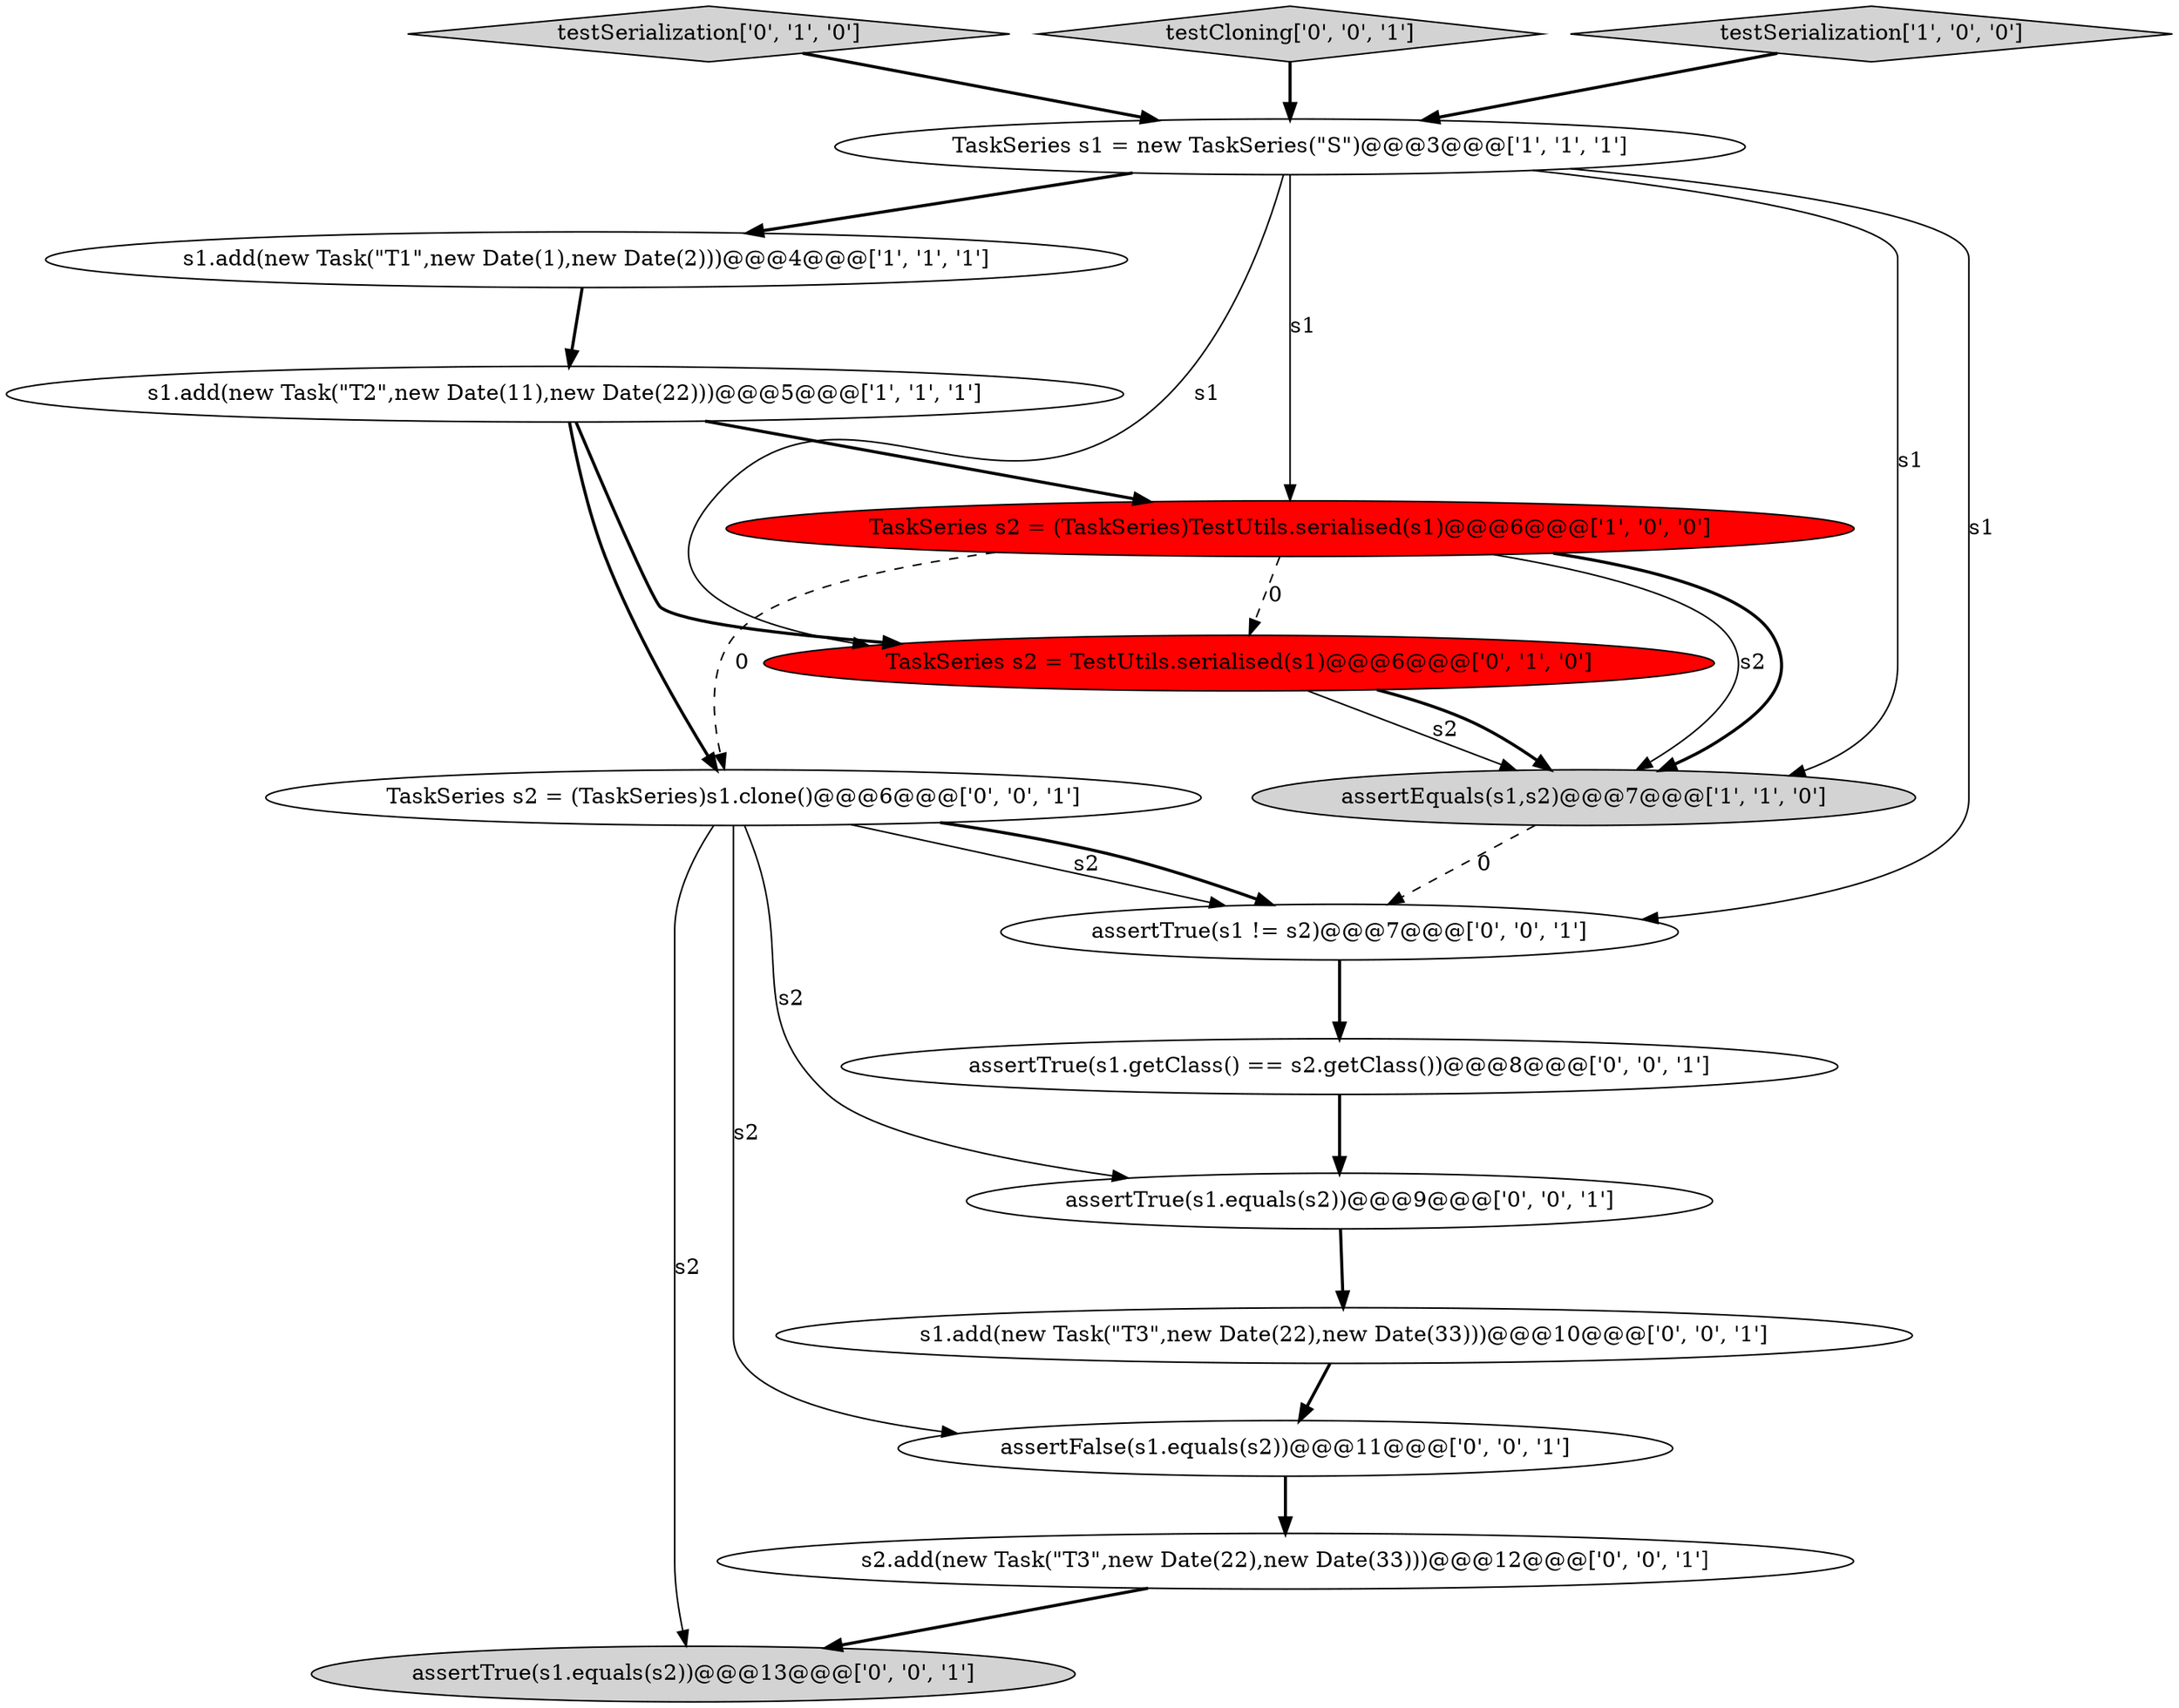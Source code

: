 digraph {
12 [style = filled, label = "assertTrue(s1.equals(s2))@@@13@@@['0', '0', '1']", fillcolor = lightgray, shape = ellipse image = "AAA0AAABBB3BBB"];
16 [style = filled, label = "s2.add(new Task(\"T3\",new Date(22),new Date(33)))@@@12@@@['0', '0', '1']", fillcolor = white, shape = ellipse image = "AAA0AAABBB3BBB"];
1 [style = filled, label = "TaskSeries s2 = (TaskSeries)TestUtils.serialised(s1)@@@6@@@['1', '0', '0']", fillcolor = red, shape = ellipse image = "AAA1AAABBB1BBB"];
7 [style = filled, label = "testSerialization['0', '1', '0']", fillcolor = lightgray, shape = diamond image = "AAA0AAABBB2BBB"];
13 [style = filled, label = "s1.add(new Task(\"T3\",new Date(22),new Date(33)))@@@10@@@['0', '0', '1']", fillcolor = white, shape = ellipse image = "AAA0AAABBB3BBB"];
14 [style = filled, label = "assertFalse(s1.equals(s2))@@@11@@@['0', '0', '1']", fillcolor = white, shape = ellipse image = "AAA0AAABBB3BBB"];
10 [style = filled, label = "assertTrue(s1.equals(s2))@@@9@@@['0', '0', '1']", fillcolor = white, shape = ellipse image = "AAA0AAABBB3BBB"];
9 [style = filled, label = "assertTrue(s1 != s2)@@@7@@@['0', '0', '1']", fillcolor = white, shape = ellipse image = "AAA0AAABBB3BBB"];
11 [style = filled, label = "TaskSeries s2 = (TaskSeries)s1.clone()@@@6@@@['0', '0', '1']", fillcolor = white, shape = ellipse image = "AAA0AAABBB3BBB"];
3 [style = filled, label = "s1.add(new Task(\"T1\",new Date(1),new Date(2)))@@@4@@@['1', '1', '1']", fillcolor = white, shape = ellipse image = "AAA0AAABBB1BBB"];
15 [style = filled, label = "testCloning['0', '0', '1']", fillcolor = lightgray, shape = diamond image = "AAA0AAABBB3BBB"];
4 [style = filled, label = "testSerialization['1', '0', '0']", fillcolor = lightgray, shape = diamond image = "AAA0AAABBB1BBB"];
8 [style = filled, label = "assertTrue(s1.getClass() == s2.getClass())@@@8@@@['0', '0', '1']", fillcolor = white, shape = ellipse image = "AAA0AAABBB3BBB"];
5 [style = filled, label = "s1.add(new Task(\"T2\",new Date(11),new Date(22)))@@@5@@@['1', '1', '1']", fillcolor = white, shape = ellipse image = "AAA0AAABBB1BBB"];
0 [style = filled, label = "TaskSeries s1 = new TaskSeries(\"S\")@@@3@@@['1', '1', '1']", fillcolor = white, shape = ellipse image = "AAA0AAABBB1BBB"];
6 [style = filled, label = "TaskSeries s2 = TestUtils.serialised(s1)@@@6@@@['0', '1', '0']", fillcolor = red, shape = ellipse image = "AAA1AAABBB2BBB"];
2 [style = filled, label = "assertEquals(s1,s2)@@@7@@@['1', '1', '0']", fillcolor = lightgray, shape = ellipse image = "AAA0AAABBB1BBB"];
0->6 [style = solid, label="s1"];
0->3 [style = bold, label=""];
14->16 [style = bold, label=""];
11->9 [style = solid, label="s2"];
8->10 [style = bold, label=""];
0->2 [style = solid, label="s1"];
11->12 [style = solid, label="s2"];
7->0 [style = bold, label=""];
11->10 [style = solid, label="s2"];
11->9 [style = bold, label=""];
9->8 [style = bold, label=""];
6->2 [style = solid, label="s2"];
1->2 [style = solid, label="s2"];
4->0 [style = bold, label=""];
6->2 [style = bold, label=""];
5->1 [style = bold, label=""];
3->5 [style = bold, label=""];
5->6 [style = bold, label=""];
10->13 [style = bold, label=""];
2->9 [style = dashed, label="0"];
1->6 [style = dashed, label="0"];
1->11 [style = dashed, label="0"];
15->0 [style = bold, label=""];
11->14 [style = solid, label="s2"];
1->2 [style = bold, label=""];
5->11 [style = bold, label=""];
13->14 [style = bold, label=""];
16->12 [style = bold, label=""];
0->9 [style = solid, label="s1"];
0->1 [style = solid, label="s1"];
}
